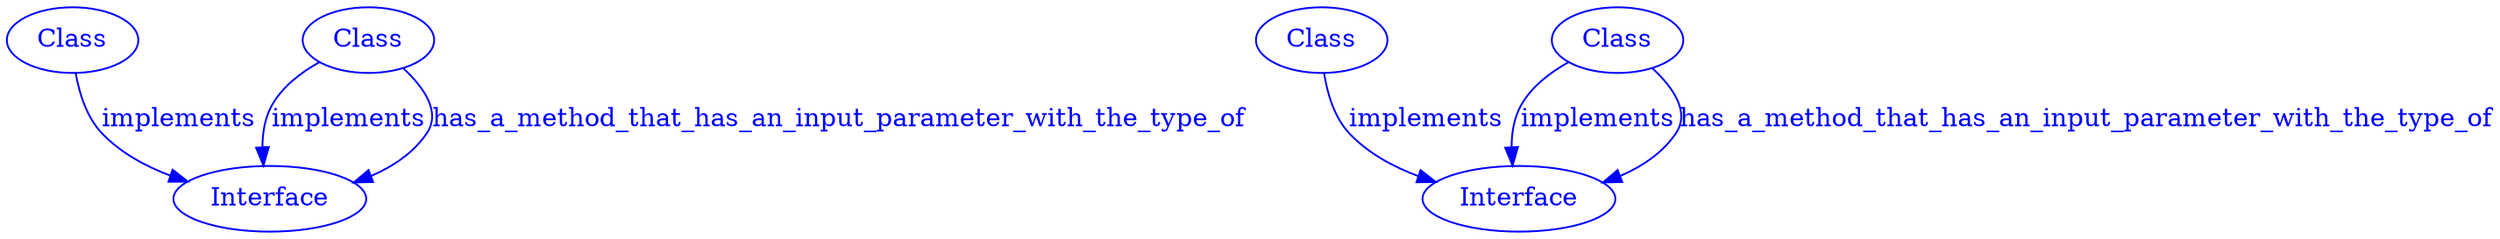 
digraph SubdueGraph {
  148 [label="Class",color=blue,fontcolor=blue];
  149 [label="Interface",color=blue,fontcolor=blue];
  157 [label="Class",color=blue,fontcolor=blue];
  148 -> 149 [label="implements",color=blue,fontcolor=blue];
  157 -> 149 [label="implements",color=blue,fontcolor=blue];
  157 -> 149 [label="has_a_method_that_has_an_input_parameter_with_the_type_of",color=blue,fontcolor=blue];
  114 [label="Interface",color=blue,fontcolor=blue];
  115 [label="Class",color=blue,fontcolor=blue];
  116 [label="Class",color=blue,fontcolor=blue];
  115 -> 114 [label="implements",color=blue,fontcolor=blue];
  116 -> 114 [label="implements",color=blue,fontcolor=blue];
  116 -> 114 [label="has_a_method_that_has_an_input_parameter_with_the_type_of",color=blue,fontcolor=blue];
}
